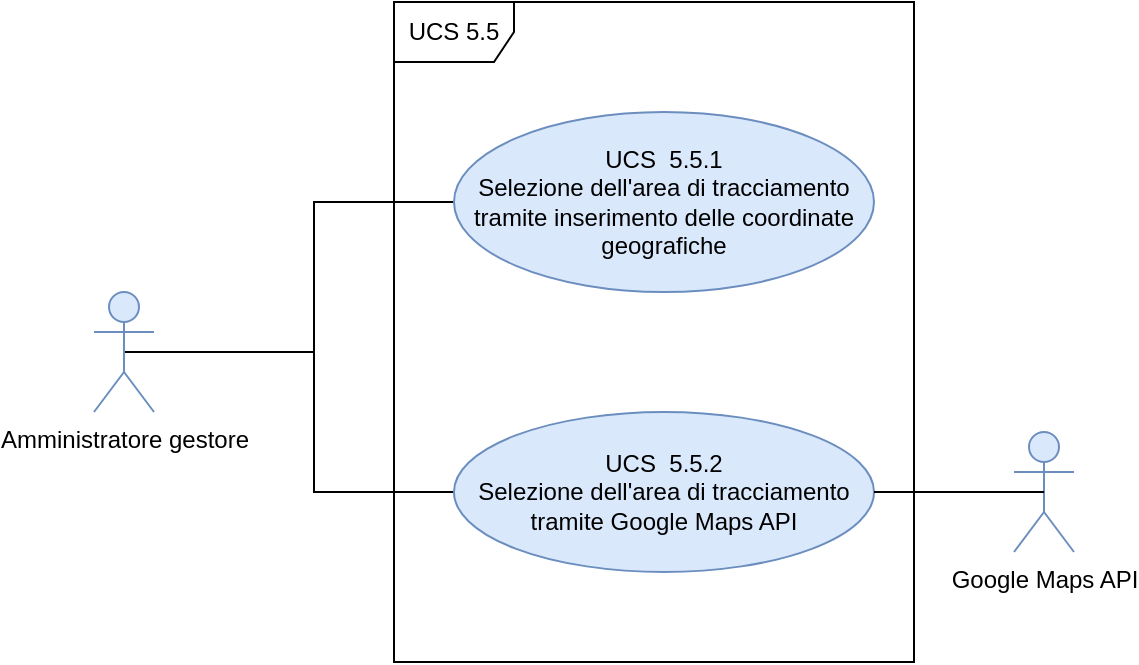 <mxfile version="12.4.2" type="device" pages="1"><diagram id="9gDGmETgWd14v1r_nGHD" name="Page-1"><mxGraphModel dx="1024" dy="592" grid="1" gridSize="10" guides="1" tooltips="1" connect="1" arrows="1" fold="1" page="1" pageScale="1" pageWidth="827" pageHeight="1169" math="0" shadow="0"><root><mxCell id="0"/><mxCell id="1" parent="0"/><mxCell id="9QCPW5KlzNTFfrQaGpIq-3" value="UCS 5.5" style="shape=umlFrame;whiteSpace=wrap;html=1;" parent="1" vertex="1"><mxGeometry x="300" y="210" width="260" height="330" as="geometry"/></mxCell><mxCell id="7v1VNEq90iLBXy3SPUxb-1" style="edgeStyle=orthogonalEdgeStyle;rounded=0;orthogonalLoop=1;jettySize=auto;html=1;exitX=0.5;exitY=0.5;exitDx=0;exitDy=0;exitPerimeter=0;entryX=0;entryY=0.5;entryDx=0;entryDy=0;endArrow=none;endFill=0;" edge="1" parent="1" source="9QCPW5KlzNTFfrQaGpIq-4" target="9QCPW5KlzNTFfrQaGpIq-7"><mxGeometry relative="1" as="geometry"><Array as="points"><mxPoint x="260" y="385"/><mxPoint x="260" y="310"/></Array></mxGeometry></mxCell><mxCell id="7v1VNEq90iLBXy3SPUxb-3" style="edgeStyle=orthogonalEdgeStyle;rounded=0;orthogonalLoop=1;jettySize=auto;html=1;exitX=0.5;exitY=0.5;exitDx=0;exitDy=0;exitPerimeter=0;entryX=0;entryY=0.5;entryDx=0;entryDy=0;endArrow=none;endFill=0;" edge="1" parent="1" source="9QCPW5KlzNTFfrQaGpIq-4" target="9QCPW5KlzNTFfrQaGpIq-8"><mxGeometry relative="1" as="geometry"><Array as="points"><mxPoint x="260" y="385"/><mxPoint x="260" y="455"/></Array></mxGeometry></mxCell><mxCell id="9QCPW5KlzNTFfrQaGpIq-4" value="Amministratore gestore" style="shape=umlActor;verticalLabelPosition=bottom;labelBackgroundColor=#ffffff;verticalAlign=top;html=1;fillColor=#dae8fc;strokeColor=#6c8ebf;" parent="1" vertex="1"><mxGeometry x="150" y="355" width="30" height="60" as="geometry"/></mxCell><mxCell id="9QCPW5KlzNTFfrQaGpIq-7" value="UCS&amp;nbsp; 5.5.1&lt;br&gt;Selezione dell'area di tracciamento tramite inserimento delle coordinate geografiche" style="ellipse;whiteSpace=wrap;html=1;fillColor=#dae8fc;strokeColor=#6c8ebf;" parent="1" vertex="1"><mxGeometry x="330" y="265" width="210" height="90" as="geometry"/></mxCell><mxCell id="9QCPW5KlzNTFfrQaGpIq-8" value="UCS&amp;nbsp; 5.5.2&lt;br&gt;Selezione dell'area di tracciamento tramite Google Maps API" style="ellipse;whiteSpace=wrap;html=1;fillColor=#dae8fc;strokeColor=#6c8ebf;" parent="1" vertex="1"><mxGeometry x="330" y="415" width="210" height="80" as="geometry"/></mxCell><mxCell id="9QCPW5KlzNTFfrQaGpIq-9" value="Google Maps API" style="shape=umlActor;verticalLabelPosition=bottom;labelBackgroundColor=#ffffff;verticalAlign=top;html=1;outlineConnect=0;fillColor=#dae8fc;strokeColor=#6c8ebf;" parent="1" vertex="1"><mxGeometry x="610" y="425" width="30" height="60" as="geometry"/></mxCell><mxCell id="9QCPW5KlzNTFfrQaGpIq-12" value="" style="endArrow=none;html=1;exitX=1;exitY=0.5;exitDx=0;exitDy=0;entryX=0.5;entryY=0.5;entryDx=0;entryDy=0;entryPerimeter=0;" parent="1" source="9QCPW5KlzNTFfrQaGpIq-8" target="9QCPW5KlzNTFfrQaGpIq-9" edge="1"><mxGeometry width="50" height="50" relative="1" as="geometry"><mxPoint x="430" y="405" as="sourcePoint"/><mxPoint x="620" y="475" as="targetPoint"/></mxGeometry></mxCell></root></mxGraphModel></diagram></mxfile>